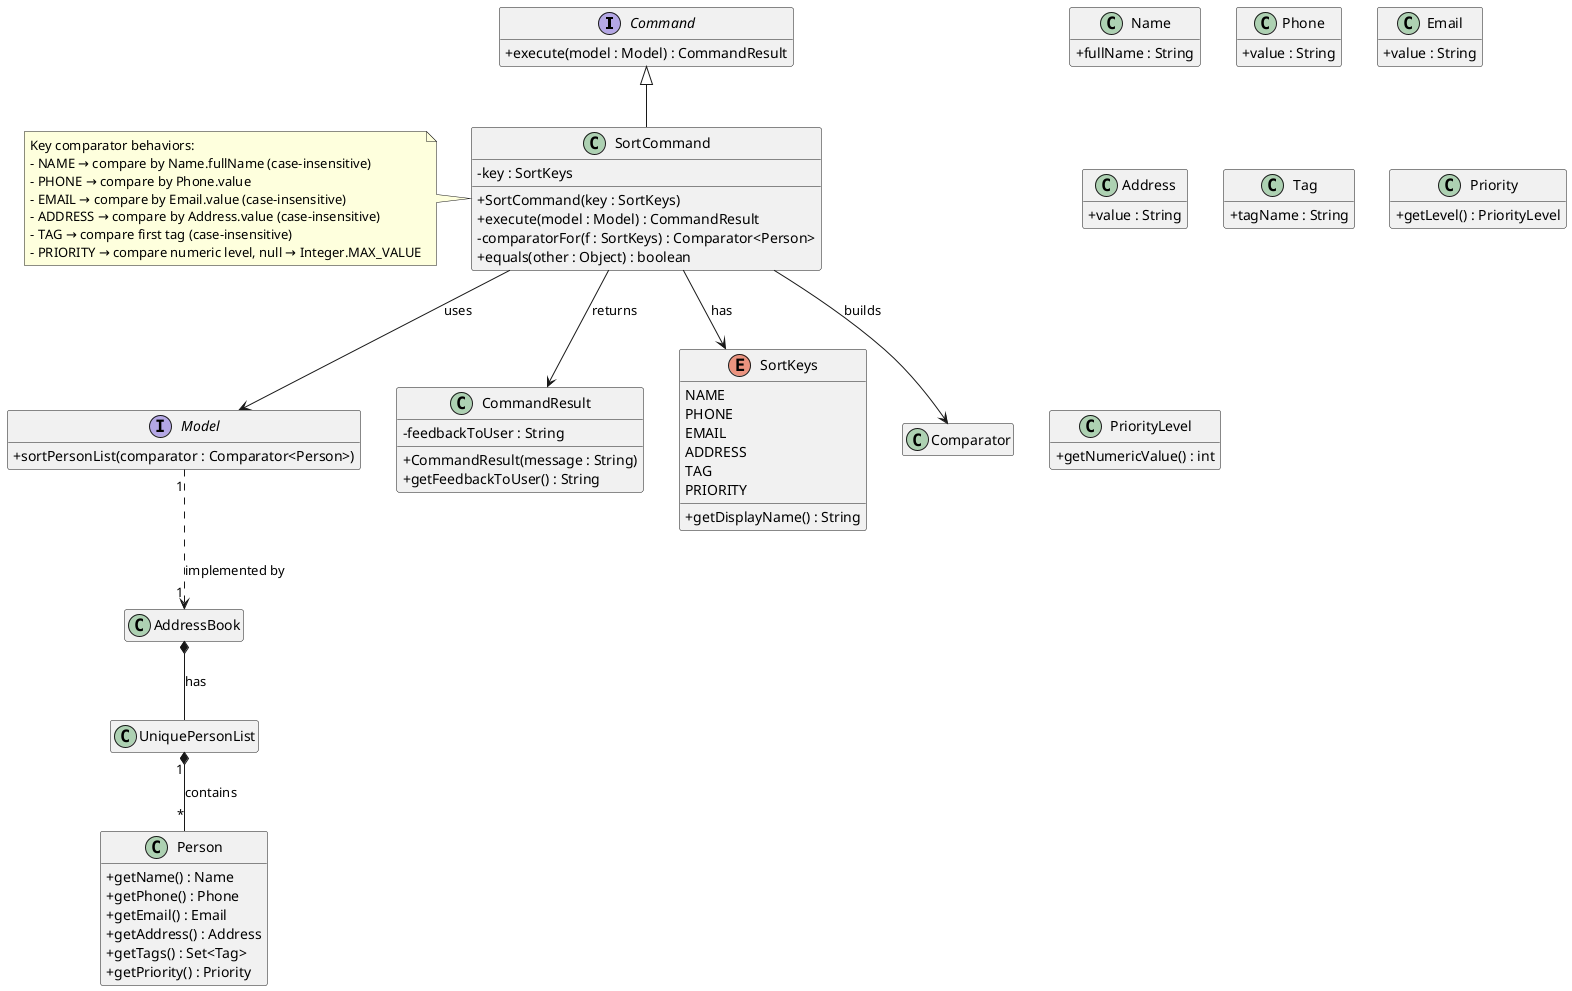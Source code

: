 @startuml
' Class diagram for SortCommand
skinparam classAttributeIconSize 0
hide empty members

interface Command {
  + execute(model : Model) : CommandResult
}

class SortCommand {
  - key : SortKeys
  + SortCommand(key : SortKeys)
  + execute(model : Model) : CommandResult
  - comparatorFor(f : SortKeys) : Comparator<Person>
  + equals(other : Object) : boolean
}

interface Model {
  + sortPersonList(comparator : Comparator<Person>)
}

class CommandResult {
  - feedbackToUser : String
  + CommandResult(message : String)
  + getFeedbackToUser() : String
}

enum SortKeys {
  NAME
  PHONE
  EMAIL
  ADDRESS
  TAG
  PRIORITY
  + getDisplayName() : String
}

class Person {
  + getName() : Name
  + getPhone() : Phone
  + getEmail() : Email
  + getAddress() : Address
  + getTags() : Set<Tag>
  + getPriority() : Priority
}

class Name {
  + fullName : String
}

class Phone {
  + value : String
}

class Email {
  + value : String
}

class Address {
  + value : String
}

class Tag {
  + tagName : String
}

class Priority {
  + getLevel() : PriorityLevel
}

class PriorityLevel {
  + getNumericValue() : int
}

' Relationships
Command <|-- SortCommand
SortCommand --> Model : uses
SortCommand --> SortKeys : has
SortCommand --> Comparator : builds
SortCommand --> CommandResult : returns
Model "1" ..> "1" AddressBook : implemented by
AddressBook *-- UniquePersonList : has
UniquePersonList "1" *-- "*" Person : contains

note left of SortCommand
Key comparator behaviors:
- NAME → compare by Name.fullName (case-insensitive)
- PHONE → compare by Phone.value
- EMAIL → compare by Email.value (case-insensitive)
- ADDRESS → compare by Address.value (case-insensitive)
- TAG → compare first tag (case-insensitive)
- PRIORITY → compare numeric level, null → Integer.MAX_VALUE
end note

@enduml
